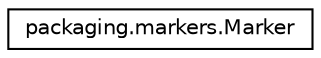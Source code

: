 digraph "Graphical Class Hierarchy"
{
 // LATEX_PDF_SIZE
  edge [fontname="Helvetica",fontsize="10",labelfontname="Helvetica",labelfontsize="10"];
  node [fontname="Helvetica",fontsize="10",shape=record];
  rankdir="LR";
  Node0 [label="packaging.markers.Marker",height=0.2,width=0.4,color="black", fillcolor="white", style="filled",URL="$classpackaging_1_1markers_1_1Marker.html",tooltip=" "];
}

